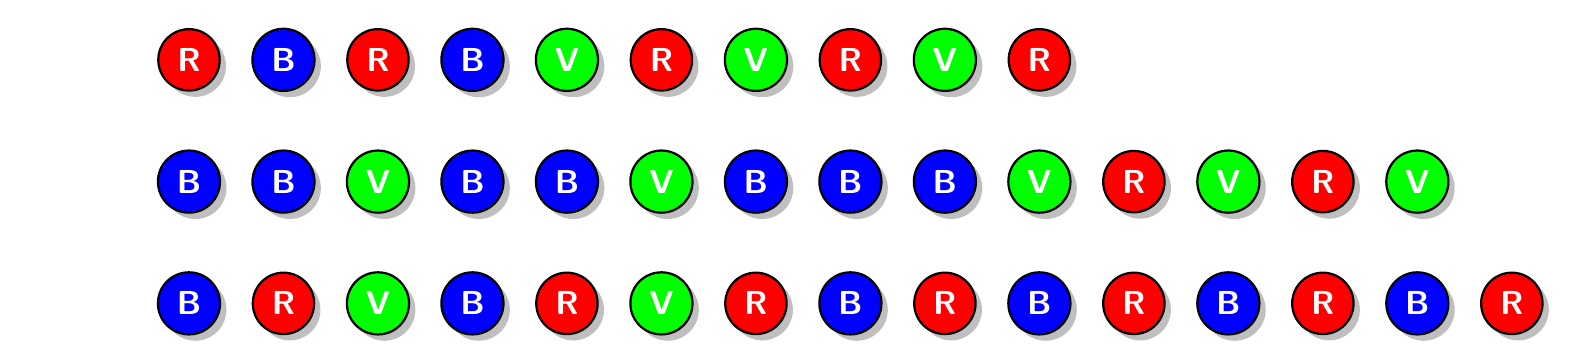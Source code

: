 \usetikzlibrary{shadows,arrows, shapes}

% Define block styles


\tikzstyle{bulle} =  [draw, circle, thick, text centered, minimum width=1.25em, drop shadow, font = \large, text = white]




\begin{tikzpicture}[scale=0.8]

\usefont{U}{cmss}{bx}{n}

\begin{scope}
\node[bulle,  fill = red] at (0,0) {R};
\node[bulle,  fill = blue] at (1.5,0) {B};
\node[bulle,  fill = red] at (3,0) {R};
\node[bulle,  fill = blue] at (4.5,0) {B};
\node[bulle,  fill = green] at (6,0) {V};
\node[bulle,  fill = red] at (7.5,0) {R};
\node[bulle,  fill = green] at (9,0) {V};
\node[bulle,  fill = red] at (10.5,0) {R};
\node[bulle,  fill = green] at (12,0) {V};
\node[bulle,  fill = red] at (13.5,0) {R};
\end{scope}

\begin{scope}[yshift=-12ex]
\node[bulle,  fill = blue] at (0,0) {B};
\node[bulle,  fill = blue] at (1.5,0) {B};
\node[bulle,  fill = green] at (3,0) {V};
\node[bulle,  fill = blue] at (4.5,0) {B};
\node[bulle,  fill = blue] at (6,0) {B};
\node[bulle,  fill = green] at (7.5,0) {V};
\node[bulle,  fill = blue] at (9,0) {B};
\node[bulle,  fill = blue] at (10.5,0) {B};
\node[bulle,  fill = blue] at (12,0) {B};
\node[bulle,  fill = green] at (13.5,0) {V};
\node[bulle,  fill = red] at (15,0) {R};
\node[bulle,  fill = green] at (16.5,0) {V};
\node[bulle,  fill = red] at (18,0) {R};
\node[bulle,  fill = green] at (19.5,0) {V};
\end{scope}

\begin{scope}[yshift=-24ex]
\node[bulle,  fill = blue] at (0,0) {B};
\node[bulle,  fill = red] at (1.5,0) {R};
\node[bulle,  fill = green] at (3,0) {V};
\node[bulle,  fill = blue] at (4.5,0) {B};
\node[bulle,  fill = red] at (6,0) {R};
\node[bulle,  fill = green] at (7.5,0) {V};
\node[bulle,  fill = red] at (9,0) {R};
\node[bulle,  fill = blue] at (10.5,0) {B};
\node[bulle,  fill = red] at (12,0) {R};
\node[bulle,  fill = blue] at (13.5,0) {B};
\node[bulle,  fill = red] at (15,0) {R};
\node[bulle,  fill = blue] at (16.5,0) {B};
\node[bulle,  fill = red] at (18,0) {R};
\node[bulle,  fill = blue] at (19.5,0) {B};
\node[bulle,  fill = red] at (21,0) {R};
\end{scope}
%\node[bulle, fill = white] at (9,0) {};

\end{tikzpicture}